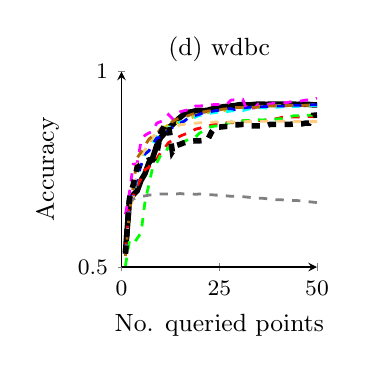 % This file was created by matlab2tikz v0.0.7.
% Copyright (c) 2008--2010, Nico Schlömer <nico.schloemer@gmail.com>
% All rights reserved.
% 
% The latest updates can be retrieved from
%   http://www.mathworks.com/matlabcentral/fileexchange/22022-matlab2tikz
% where you can also make suggestions and rate matlab2tikz.
% 
\begin{tikzpicture}

% defining custom colors
\definecolor{mycolor1}{rgb}{0.8,0.8,0}
\definecolor{mycolor2}{rgb}{0,1,1}
\definecolor{mycolor3}{rgb}{1,0,1}
\definecolor{mycolor4}{rgb}{1,0.8,0.5}
\definecolor{mycolor5}{rgb}{0.7,0.4,0.01}


\begin{axis}[
footnotesize,
width= 1.6in,
height= 1.6in,
xmin=0, xmax=50,
ymin=0.5, ymax=1,
title={(d) wdbc},
xlabel = {No. queried points},
ylabel = {Accuracy},
ytick={0.5,1},
xtick = {0,25,50},
axis on top,
axis y line = left,
axis x line = bottom
%legend entries={$optimal$,$rand$,$IVM$,$maxent$,$QBC2$,$QBC100$,$SVM$},
 %egend style={nodes=right}
]
\addplot [
color=black,
solid,
line width=2.0pt
]
coordinates{ (1,0.538) (2,0.667) (3,0.685) (4,0.695) (5,0.722) (6,0.739) (7,0.767) (8,0.78) (9,0.811) (10,0.831) (11,0.842) (12,0.856) (13,0.864) (14,0.874) (15,0.883) (16,0.891) (17,0.896) (18,0.897) (19,0.9) (20,0.901) (21,0.9) (22,0.901) (23,0.904) (24,0.906) (25,0.908) (26,0.91) (27,0.911) (28,0.912) (29,0.913) (30,0.915) (31,0.916) (32,0.915) (33,0.915) (34,0.916) (35,0.917) (36,0.917) (37,0.916) (38,0.917) (39,0.917) (40,0.917) (41,0.917) (42,0.916) (43,0.917) (44,0.917) (45,0.916) (46,0.917) (47,0.916) (48,0.916) (49,0.915) (50,0.915)
};

\addplot [
color=red,
dashed,
line width=1.0pt
]
coordinates{ (1,0.542) (2,0.662) (3,0.681) (4,0.708) (5,0.726) (6,0.749) (7,0.755) (8,0.772) (9,0.776) (10,0.793) (11,0.804) (12,0.818) (13,0.824) (14,0.828) (15,0.835) (16,0.839) (17,0.843) (18,0.848) (19,0.853) (20,0.855) (21,0.859) (22,0.86) (23,0.863) (24,0.866) (25,0.869) (26,0.868) (27,0.869) (28,0.869) (29,0.87) (30,0.873) (31,0.874) (32,0.872) (33,0.874) (34,0.875) (35,0.875) (36,0.875) (37,0.876) (38,0.878) (39,0.879) (40,0.88) (41,0.883) (42,0.883) (43,0.883) (44,0.884) (45,0.884) (46,0.884) (47,0.885) (48,0.885) (49,0.885) (50,0.886)
};

\addplot [
color=green,
dashed,
line width=1.0pt
]
coordinates{ (1,0.503) (2,0.566) (3,0.559) (4,0.573) (5,0.588) (6,0.667) (7,0.711) (8,0.757) (9,0.766) (10,0.786) (11,0.789) (12,0.807) (13,0.811) (14,0.814) (15,0.818) (16,0.821) (17,0.826) (18,0.83) (19,0.833) (20,0.843) (21,0.848) (22,0.856) (23,0.859) (24,0.861) (25,0.861) (26,0.865) (27,0.867) (28,0.871) (29,0.87) (30,0.872) (31,0.874) (32,0.875) (33,0.876) (34,0.877) (35,0.877) (36,0.876) (37,0.877) (38,0.878) (39,0.878) (40,0.879) (41,0.879) (42,0.881) (43,0.884) (44,0.887) (45,0.887) (46,0.888) (47,0.888) (48,0.888) (49,0.889) (50,0.89)
};

\addplot [
color=mycolor1,
dashed,
line width=1.0pt
]
coordinates{ (1,0.535) (2,0.65) (3,0.68) (4,0.731) (5,0.778) (6,0.799) (7,0.808) (8,0.834) (9,0.839) (10,0.849) (11,0.857) (12,0.864) (13,0.868) (14,0.869) (15,0.871) (16,0.873) (17,0.877) (18,0.882) (19,0.889) (20,0.892) (21,0.891) (22,0.895) (23,0.897) (24,0.898) (25,0.899) (26,0.9) (27,0.902) (28,0.904) (29,0.906) (30,0.907) (31,0.908) (32,0.909) (33,0.91) (34,0.912) (35,0.911) (36,0.911) (37,0.912) (38,0.912) (39,0.912) (40,0.913) (41,0.913) (42,0.913) (43,0.913) (44,0.913) (45,0.913) (46,0.913) (47,0.914) (48,0.914) (49,0.915) (50,0.915)
};

\addplot [
color=mycolor2,
dashed,
line width=1.0pt
]
coordinates{ (1,0.535) (2,0.657) (3,0.688) (4,0.724) (5,0.765) (6,0.791) (7,0.797) (8,0.815) (9,0.832) (10,0.847) (11,0.853) (12,0.857) (13,0.861) (14,0.865) (15,0.871) (16,0.873) (17,0.877) (18,0.879) (19,0.884) (20,0.888) (21,0.889) (22,0.892) (23,0.894) (24,0.895) (25,0.897) (26,0.899) (27,0.898) (28,0.899) (29,0.9) (30,0.901) (31,0.9) (32,0.903) (33,0.905) (34,0.905) (35,0.907) (36,0.908) (37,0.907) (38,0.908) (39,0.909) (40,0.909) (41,0.91) (42,0.91) (43,0.911) (44,0.911) (45,0.911) (46,0.912) (47,0.913) (48,0.913) (49,0.913) (50,0.913)
};

\addplot [
color=blue,
dashed,
line width=1.0pt
]
coordinates{ (1,0.537) (2,0.645) (3,0.688) (4,0.73) (5,0.76) (6,0.789) (7,0.797) (8,0.815) (9,0.83) (10,0.832) (11,0.841) (12,0.851) (13,0.857) (14,0.864) (15,0.868) (16,0.873) (17,0.881) (18,0.885) (19,0.888) (20,0.891) (21,0.895) (22,0.896) (23,0.898) (24,0.9) (25,0.901) (26,0.903) (27,0.905) (28,0.905) (29,0.903) (30,0.905) (31,0.907) (32,0.908) (33,0.909) (34,0.91) (35,0.91) (36,0.91) (37,0.911) (38,0.911) (39,0.911) (40,0.912) (41,0.912) (42,0.912) (43,0.913) (44,0.914) (45,0.914) (46,0.914) (47,0.914) (48,0.915) (49,0.915) (50,0.915)
};

\addplot [
color=mycolor3,
dashed,
line width=1.0pt
]
coordinates{ (1,0.635) (2,0.689) (3,0.763) (4,0.764) (5,0.823) (6,0.837) (7,0.843) (8,0.847) (9,0.868) (10,0.872) (11,0.876) (12,0.89) (13,0.88) (14,0.891) (15,0.897) (16,0.9) (17,0.902) (18,0.904) (19,0.912) (20,0.912) (21,0.913) (22,0.913) (23,0.915) (24,0.916) (25,0.916) (26,0.916) (27,0.917) (28,0.927) (29,0.928) (30,0.928) (31,0.929) (32,0.903) (33,0.906) (34,0.907) (35,0.917) (36,0.915) (37,0.916) (38,0.917) (39,0.919) (40,0.919) (41,0.92) (42,0.92) (43,0.922) (44,0.924) (45,0.925) (46,0.925) (47,0.927) (48,0.927) (49,0.927) (50,0.932)
};

\addplot [
color=mycolor4,
dashed,
line width=1.0pt
]
coordinates{ (1,0.536) (2,0.643) (3,0.679) (4,0.761) (5,0.783) (6,0.8) (7,0.82) (8,0.834) (9,0.839) (10,0.85) (11,0.853) (12,0.856) (13,0.859) (14,0.859) (15,0.864) (16,0.865) (17,0.865) (18,0.867) (19,0.868) (20,0.869) (21,0.87) (22,0.871) (23,0.87) (24,0.871) (25,0.871) (26,0.871) (27,0.871) (28,0.871) (29,0.871) (30,0.872) (31,0.871) (32,0.872) (33,0.872) (34,0.873) (35,0.873) (36,0.873) (37,0.873) (38,0.873) (39,0.873) (40,0.873) (41,0.873) (42,0.873) (43,0.873) (44,0.872) (45,0.872) (46,0.873) (47,0.872) (48,0.872) (49,0.872) (50,0.872)
};

\addplot [
color=mycolor5,
dashed,
line width=1.0pt
]
coordinates{ (1,0.528) (2,0.638) (3,0.706) (4,0.779) (5,0.794) (6,0.811) (7,0.827) (8,0.836) (9,0.84) (10,0.854) (11,0.859) (12,0.865) (13,0.872) (14,0.878) (15,0.881) (16,0.884) (17,0.887) (18,0.891) (19,0.893) (20,0.896) (21,0.897) (22,0.899) (23,0.9) (24,0.902) (25,0.902) (26,0.904) (27,0.905) (28,0.908) (29,0.908) (30,0.908) (31,0.909) (32,0.909) (33,0.91) (34,0.908) (35,0.909) (36,0.91) (37,0.911) (38,0.912) (39,0.912) (40,0.913) (41,0.913) (42,0.913) (43,0.913) (44,0.913) (45,0.913) (46,0.913) (47,0.914) (48,0.914) (49,0.913) (50,0.913)
};

\addplot [
color=gray,
dashed,
line width=1.0pt
]
coordinates{ (1,0.535) (2,0.664) (3,0.674) (4,0.677) (5,0.68) (6,0.682) (7,0.684) (8,0.685) (9,0.686) (10,0.687) (11,0.687) (12,0.687) (13,0.687) (14,0.687) (15,0.688) (16,0.687) (17,0.687) (18,0.687) (19,0.686) (20,0.687) (21,0.686) (22,0.685) (23,0.685) (24,0.684) (25,0.684) (26,0.683) (27,0.682) (28,0.681) (29,0.681) (30,0.681) (31,0.68) (32,0.679) (33,0.678) (34,0.677) (35,0.676) (36,0.676) (37,0.675) (38,0.674) (39,0.673) (40,0.672) (41,0.672) (42,0.671) (43,0.671) (44,0.67) (45,0.67) (46,0.669) (47,0.668) (48,0.667) (49,0.666) (50,0.665)
};

\addplot [
color=black,
dashed,
line width=2.0pt
]
coordinates{ (1,0.534) (2,0.674) (3,0.711) (4,0.755) (5,0.762) (6,0.77) (7,0.774) (8,0.774) (9,0.789) (10,0.842) (11,0.863) (12,0.865) (13,0.795) (14,0.811) (15,0.814) (16,0.818) (17,0.821) (18,0.822) (19,0.823) (20,0.823) (21,0.824) (22,0.825) (23,0.845) (24,0.858) (25,0.858) (26,0.859) (27,0.86) (28,0.86) (29,0.864) (30,0.864) (31,0.865) (32,0.865) (33,0.861) (34,0.861) (35,0.861) (36,0.861) (37,0.861) (38,0.865) (39,0.865) (40,0.865) (41,0.865) (42,0.865) (43,0.865) (44,0.866) (45,0.866) (46,0.866) (47,0.868) (48,0.868) (49,0.888) (50,0.889)
};

\end{axis}
\end{tikzpicture}
